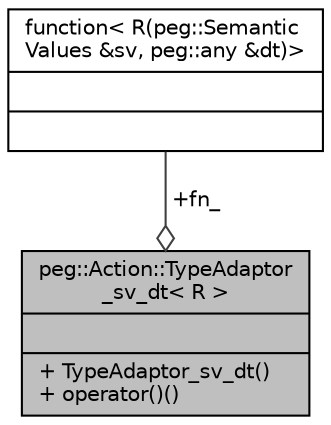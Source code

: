 digraph "peg::Action::TypeAdaptor_sv_dt&lt; R &gt;"
{
 // LATEX_PDF_SIZE
  edge [fontname="Helvetica",fontsize="10",labelfontname="Helvetica",labelfontsize="10"];
  node [fontname="Helvetica",fontsize="10",shape=record];
  Node1 [label="{peg::Action::TypeAdaptor\l_sv_dt\< R \>\n||+ TypeAdaptor_sv_dt()\l+ operator()()\l}",height=0.2,width=0.4,color="black", fillcolor="grey75", style="filled", fontcolor="black",tooltip=" "];
  Node2 -> Node1 [color="grey25",fontsize="10",style="solid",label=" +fn_" ,arrowhead="odiamond",fontname="Helvetica"];
  Node2 [label="{function\< R(peg::Semantic\lValues &sv, peg::any &dt)\>\n||}",height=0.2,width=0.4,color="black", fillcolor="white", style="filled",tooltip=" "];
}
